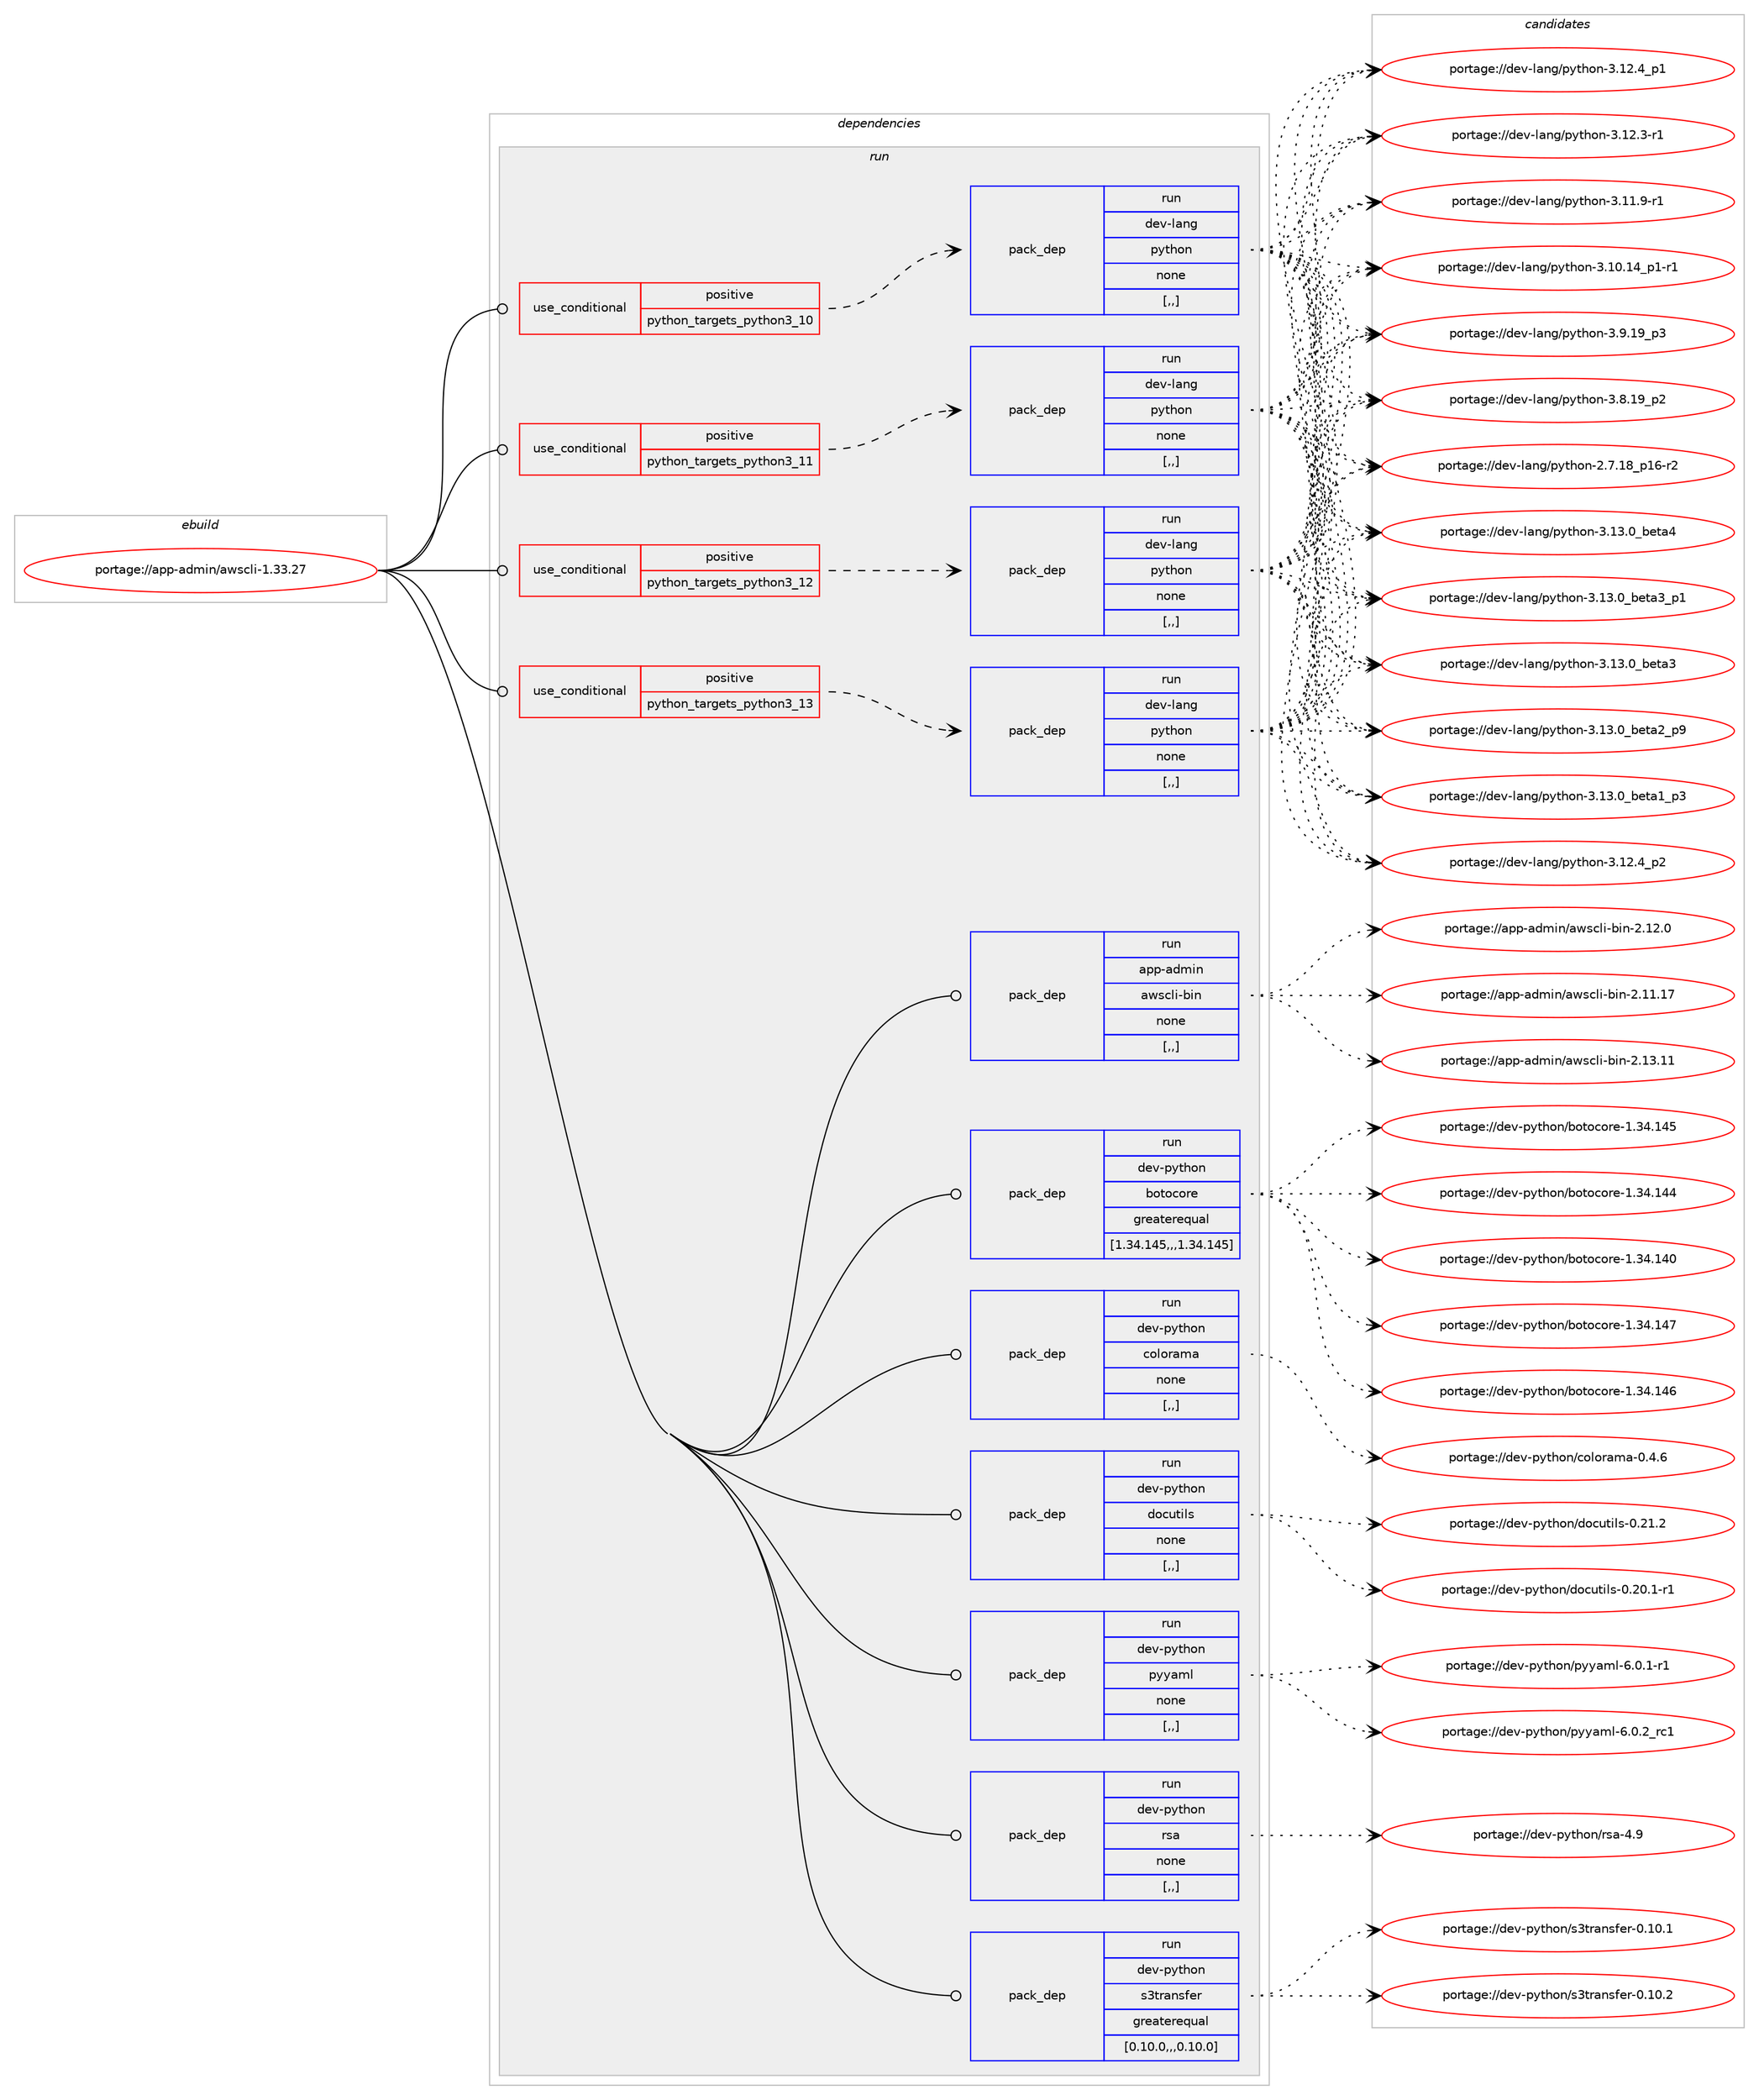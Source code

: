 digraph prolog {

# *************
# Graph options
# *************

newrank=true;
concentrate=true;
compound=true;
graph [rankdir=LR,fontname=Helvetica,fontsize=10,ranksep=1.5];#, ranksep=2.5, nodesep=0.2];
edge  [arrowhead=vee];
node  [fontname=Helvetica,fontsize=10];

# **********
# The ebuild
# **********

subgraph cluster_leftcol {
color=gray;
label=<<i>ebuild</i>>;
id [label="portage://app-admin/awscli-1.33.27", color=red, width=4, href="../app-admin/awscli-1.33.27.svg"];
}

# ****************
# The dependencies
# ****************

subgraph cluster_midcol {
color=gray;
label=<<i>dependencies</i>>;
subgraph cluster_compile {
fillcolor="#eeeeee";
style=filled;
label=<<i>compile</i>>;
}
subgraph cluster_compileandrun {
fillcolor="#eeeeee";
style=filled;
label=<<i>compile and run</i>>;
}
subgraph cluster_run {
fillcolor="#eeeeee";
style=filled;
label=<<i>run</i>>;
subgraph cond286 {
dependency1602 [label=<<TABLE BORDER="0" CELLBORDER="1" CELLSPACING="0" CELLPADDING="4"><TR><TD ROWSPAN="3" CELLPADDING="10">use_conditional</TD></TR><TR><TD>positive</TD></TR><TR><TD>python_targets_python3_10</TD></TR></TABLE>>, shape=none, color=red];
subgraph pack1313 {
dependency1603 [label=<<TABLE BORDER="0" CELLBORDER="1" CELLSPACING="0" CELLPADDING="4" WIDTH="220"><TR><TD ROWSPAN="6" CELLPADDING="30">pack_dep</TD></TR><TR><TD WIDTH="110">run</TD></TR><TR><TD>dev-lang</TD></TR><TR><TD>python</TD></TR><TR><TD>none</TD></TR><TR><TD>[,,]</TD></TR></TABLE>>, shape=none, color=blue];
}
dependency1602:e -> dependency1603:w [weight=20,style="dashed",arrowhead="vee"];
}
id:e -> dependency1602:w [weight=20,style="solid",arrowhead="odot"];
subgraph cond287 {
dependency1604 [label=<<TABLE BORDER="0" CELLBORDER="1" CELLSPACING="0" CELLPADDING="4"><TR><TD ROWSPAN="3" CELLPADDING="10">use_conditional</TD></TR><TR><TD>positive</TD></TR><TR><TD>python_targets_python3_11</TD></TR></TABLE>>, shape=none, color=red];
subgraph pack1314 {
dependency1605 [label=<<TABLE BORDER="0" CELLBORDER="1" CELLSPACING="0" CELLPADDING="4" WIDTH="220"><TR><TD ROWSPAN="6" CELLPADDING="30">pack_dep</TD></TR><TR><TD WIDTH="110">run</TD></TR><TR><TD>dev-lang</TD></TR><TR><TD>python</TD></TR><TR><TD>none</TD></TR><TR><TD>[,,]</TD></TR></TABLE>>, shape=none, color=blue];
}
dependency1604:e -> dependency1605:w [weight=20,style="dashed",arrowhead="vee"];
}
id:e -> dependency1604:w [weight=20,style="solid",arrowhead="odot"];
subgraph cond288 {
dependency1606 [label=<<TABLE BORDER="0" CELLBORDER="1" CELLSPACING="0" CELLPADDING="4"><TR><TD ROWSPAN="3" CELLPADDING="10">use_conditional</TD></TR><TR><TD>positive</TD></TR><TR><TD>python_targets_python3_12</TD></TR></TABLE>>, shape=none, color=red];
subgraph pack1315 {
dependency1607 [label=<<TABLE BORDER="0" CELLBORDER="1" CELLSPACING="0" CELLPADDING="4" WIDTH="220"><TR><TD ROWSPAN="6" CELLPADDING="30">pack_dep</TD></TR><TR><TD WIDTH="110">run</TD></TR><TR><TD>dev-lang</TD></TR><TR><TD>python</TD></TR><TR><TD>none</TD></TR><TR><TD>[,,]</TD></TR></TABLE>>, shape=none, color=blue];
}
dependency1606:e -> dependency1607:w [weight=20,style="dashed",arrowhead="vee"];
}
id:e -> dependency1606:w [weight=20,style="solid",arrowhead="odot"];
subgraph cond289 {
dependency1608 [label=<<TABLE BORDER="0" CELLBORDER="1" CELLSPACING="0" CELLPADDING="4"><TR><TD ROWSPAN="3" CELLPADDING="10">use_conditional</TD></TR><TR><TD>positive</TD></TR><TR><TD>python_targets_python3_13</TD></TR></TABLE>>, shape=none, color=red];
subgraph pack1316 {
dependency1609 [label=<<TABLE BORDER="0" CELLBORDER="1" CELLSPACING="0" CELLPADDING="4" WIDTH="220"><TR><TD ROWSPAN="6" CELLPADDING="30">pack_dep</TD></TR><TR><TD WIDTH="110">run</TD></TR><TR><TD>dev-lang</TD></TR><TR><TD>python</TD></TR><TR><TD>none</TD></TR><TR><TD>[,,]</TD></TR></TABLE>>, shape=none, color=blue];
}
dependency1608:e -> dependency1609:w [weight=20,style="dashed",arrowhead="vee"];
}
id:e -> dependency1608:w [weight=20,style="solid",arrowhead="odot"];
subgraph pack1317 {
dependency1610 [label=<<TABLE BORDER="0" CELLBORDER="1" CELLSPACING="0" CELLPADDING="4" WIDTH="220"><TR><TD ROWSPAN="6" CELLPADDING="30">pack_dep</TD></TR><TR><TD WIDTH="110">run</TD></TR><TR><TD>dev-python</TD></TR><TR><TD>botocore</TD></TR><TR><TD>greaterequal</TD></TR><TR><TD>[1.34.145,,,1.34.145]</TD></TR></TABLE>>, shape=none, color=blue];
}
id:e -> dependency1610:w [weight=20,style="solid",arrowhead="odot"];
subgraph pack1318 {
dependency1611 [label=<<TABLE BORDER="0" CELLBORDER="1" CELLSPACING="0" CELLPADDING="4" WIDTH="220"><TR><TD ROWSPAN="6" CELLPADDING="30">pack_dep</TD></TR><TR><TD WIDTH="110">run</TD></TR><TR><TD>dev-python</TD></TR><TR><TD>colorama</TD></TR><TR><TD>none</TD></TR><TR><TD>[,,]</TD></TR></TABLE>>, shape=none, color=blue];
}
id:e -> dependency1611:w [weight=20,style="solid",arrowhead="odot"];
subgraph pack1319 {
dependency1612 [label=<<TABLE BORDER="0" CELLBORDER="1" CELLSPACING="0" CELLPADDING="4" WIDTH="220"><TR><TD ROWSPAN="6" CELLPADDING="30">pack_dep</TD></TR><TR><TD WIDTH="110">run</TD></TR><TR><TD>dev-python</TD></TR><TR><TD>docutils</TD></TR><TR><TD>none</TD></TR><TR><TD>[,,]</TD></TR></TABLE>>, shape=none, color=blue];
}
id:e -> dependency1612:w [weight=20,style="solid",arrowhead="odot"];
subgraph pack1320 {
dependency1613 [label=<<TABLE BORDER="0" CELLBORDER="1" CELLSPACING="0" CELLPADDING="4" WIDTH="220"><TR><TD ROWSPAN="6" CELLPADDING="30">pack_dep</TD></TR><TR><TD WIDTH="110">run</TD></TR><TR><TD>dev-python</TD></TR><TR><TD>pyyaml</TD></TR><TR><TD>none</TD></TR><TR><TD>[,,]</TD></TR></TABLE>>, shape=none, color=blue];
}
id:e -> dependency1613:w [weight=20,style="solid",arrowhead="odot"];
subgraph pack1321 {
dependency1614 [label=<<TABLE BORDER="0" CELLBORDER="1" CELLSPACING="0" CELLPADDING="4" WIDTH="220"><TR><TD ROWSPAN="6" CELLPADDING="30">pack_dep</TD></TR><TR><TD WIDTH="110">run</TD></TR><TR><TD>dev-python</TD></TR><TR><TD>rsa</TD></TR><TR><TD>none</TD></TR><TR><TD>[,,]</TD></TR></TABLE>>, shape=none, color=blue];
}
id:e -> dependency1614:w [weight=20,style="solid",arrowhead="odot"];
subgraph pack1322 {
dependency1615 [label=<<TABLE BORDER="0" CELLBORDER="1" CELLSPACING="0" CELLPADDING="4" WIDTH="220"><TR><TD ROWSPAN="6" CELLPADDING="30">pack_dep</TD></TR><TR><TD WIDTH="110">run</TD></TR><TR><TD>dev-python</TD></TR><TR><TD>s3transfer</TD></TR><TR><TD>greaterequal</TD></TR><TR><TD>[0.10.0,,,0.10.0]</TD></TR></TABLE>>, shape=none, color=blue];
}
id:e -> dependency1615:w [weight=20,style="solid",arrowhead="odot"];
subgraph pack1323 {
dependency1616 [label=<<TABLE BORDER="0" CELLBORDER="1" CELLSPACING="0" CELLPADDING="4" WIDTH="220"><TR><TD ROWSPAN="6" CELLPADDING="30">pack_dep</TD></TR><TR><TD WIDTH="110">run</TD></TR><TR><TD>app-admin</TD></TR><TR><TD>awscli-bin</TD></TR><TR><TD>none</TD></TR><TR><TD>[,,]</TD></TR></TABLE>>, shape=none, color=blue];
}
id:e -> dependency1616:w [weight=20,style="solid",arrowhead="odot"];
}
}

# **************
# The candidates
# **************

subgraph cluster_choices {
rank=same;
color=gray;
label=<<i>candidates</i>>;

subgraph choice1313 {
color=black;
nodesep=1;
choice1001011184510897110103471121211161041111104551464951464895981011169752 [label="portage://dev-lang/python-3.13.0_beta4", color=red, width=4,href="../dev-lang/python-3.13.0_beta4.svg"];
choice10010111845108971101034711212111610411111045514649514648959810111697519511249 [label="portage://dev-lang/python-3.13.0_beta3_p1", color=red, width=4,href="../dev-lang/python-3.13.0_beta3_p1.svg"];
choice1001011184510897110103471121211161041111104551464951464895981011169751 [label="portage://dev-lang/python-3.13.0_beta3", color=red, width=4,href="../dev-lang/python-3.13.0_beta3.svg"];
choice10010111845108971101034711212111610411111045514649514648959810111697509511257 [label="portage://dev-lang/python-3.13.0_beta2_p9", color=red, width=4,href="../dev-lang/python-3.13.0_beta2_p9.svg"];
choice10010111845108971101034711212111610411111045514649514648959810111697499511251 [label="portage://dev-lang/python-3.13.0_beta1_p3", color=red, width=4,href="../dev-lang/python-3.13.0_beta1_p3.svg"];
choice100101118451089711010347112121116104111110455146495046529511250 [label="portage://dev-lang/python-3.12.4_p2", color=red, width=4,href="../dev-lang/python-3.12.4_p2.svg"];
choice100101118451089711010347112121116104111110455146495046529511249 [label="portage://dev-lang/python-3.12.4_p1", color=red, width=4,href="../dev-lang/python-3.12.4_p1.svg"];
choice100101118451089711010347112121116104111110455146495046514511449 [label="portage://dev-lang/python-3.12.3-r1", color=red, width=4,href="../dev-lang/python-3.12.3-r1.svg"];
choice100101118451089711010347112121116104111110455146494946574511449 [label="portage://dev-lang/python-3.11.9-r1", color=red, width=4,href="../dev-lang/python-3.11.9-r1.svg"];
choice100101118451089711010347112121116104111110455146494846495295112494511449 [label="portage://dev-lang/python-3.10.14_p1-r1", color=red, width=4,href="../dev-lang/python-3.10.14_p1-r1.svg"];
choice100101118451089711010347112121116104111110455146574649579511251 [label="portage://dev-lang/python-3.9.19_p3", color=red, width=4,href="../dev-lang/python-3.9.19_p3.svg"];
choice100101118451089711010347112121116104111110455146564649579511250 [label="portage://dev-lang/python-3.8.19_p2", color=red, width=4,href="../dev-lang/python-3.8.19_p2.svg"];
choice100101118451089711010347112121116104111110455046554649569511249544511450 [label="portage://dev-lang/python-2.7.18_p16-r2", color=red, width=4,href="../dev-lang/python-2.7.18_p16-r2.svg"];
dependency1603:e -> choice1001011184510897110103471121211161041111104551464951464895981011169752:w [style=dotted,weight="100"];
dependency1603:e -> choice10010111845108971101034711212111610411111045514649514648959810111697519511249:w [style=dotted,weight="100"];
dependency1603:e -> choice1001011184510897110103471121211161041111104551464951464895981011169751:w [style=dotted,weight="100"];
dependency1603:e -> choice10010111845108971101034711212111610411111045514649514648959810111697509511257:w [style=dotted,weight="100"];
dependency1603:e -> choice10010111845108971101034711212111610411111045514649514648959810111697499511251:w [style=dotted,weight="100"];
dependency1603:e -> choice100101118451089711010347112121116104111110455146495046529511250:w [style=dotted,weight="100"];
dependency1603:e -> choice100101118451089711010347112121116104111110455146495046529511249:w [style=dotted,weight="100"];
dependency1603:e -> choice100101118451089711010347112121116104111110455146495046514511449:w [style=dotted,weight="100"];
dependency1603:e -> choice100101118451089711010347112121116104111110455146494946574511449:w [style=dotted,weight="100"];
dependency1603:e -> choice100101118451089711010347112121116104111110455146494846495295112494511449:w [style=dotted,weight="100"];
dependency1603:e -> choice100101118451089711010347112121116104111110455146574649579511251:w [style=dotted,weight="100"];
dependency1603:e -> choice100101118451089711010347112121116104111110455146564649579511250:w [style=dotted,weight="100"];
dependency1603:e -> choice100101118451089711010347112121116104111110455046554649569511249544511450:w [style=dotted,weight="100"];
}
subgraph choice1314 {
color=black;
nodesep=1;
choice1001011184510897110103471121211161041111104551464951464895981011169752 [label="portage://dev-lang/python-3.13.0_beta4", color=red, width=4,href="../dev-lang/python-3.13.0_beta4.svg"];
choice10010111845108971101034711212111610411111045514649514648959810111697519511249 [label="portage://dev-lang/python-3.13.0_beta3_p1", color=red, width=4,href="../dev-lang/python-3.13.0_beta3_p1.svg"];
choice1001011184510897110103471121211161041111104551464951464895981011169751 [label="portage://dev-lang/python-3.13.0_beta3", color=red, width=4,href="../dev-lang/python-3.13.0_beta3.svg"];
choice10010111845108971101034711212111610411111045514649514648959810111697509511257 [label="portage://dev-lang/python-3.13.0_beta2_p9", color=red, width=4,href="../dev-lang/python-3.13.0_beta2_p9.svg"];
choice10010111845108971101034711212111610411111045514649514648959810111697499511251 [label="portage://dev-lang/python-3.13.0_beta1_p3", color=red, width=4,href="../dev-lang/python-3.13.0_beta1_p3.svg"];
choice100101118451089711010347112121116104111110455146495046529511250 [label="portage://dev-lang/python-3.12.4_p2", color=red, width=4,href="../dev-lang/python-3.12.4_p2.svg"];
choice100101118451089711010347112121116104111110455146495046529511249 [label="portage://dev-lang/python-3.12.4_p1", color=red, width=4,href="../dev-lang/python-3.12.4_p1.svg"];
choice100101118451089711010347112121116104111110455146495046514511449 [label="portage://dev-lang/python-3.12.3-r1", color=red, width=4,href="../dev-lang/python-3.12.3-r1.svg"];
choice100101118451089711010347112121116104111110455146494946574511449 [label="portage://dev-lang/python-3.11.9-r1", color=red, width=4,href="../dev-lang/python-3.11.9-r1.svg"];
choice100101118451089711010347112121116104111110455146494846495295112494511449 [label="portage://dev-lang/python-3.10.14_p1-r1", color=red, width=4,href="../dev-lang/python-3.10.14_p1-r1.svg"];
choice100101118451089711010347112121116104111110455146574649579511251 [label="portage://dev-lang/python-3.9.19_p3", color=red, width=4,href="../dev-lang/python-3.9.19_p3.svg"];
choice100101118451089711010347112121116104111110455146564649579511250 [label="portage://dev-lang/python-3.8.19_p2", color=red, width=4,href="../dev-lang/python-3.8.19_p2.svg"];
choice100101118451089711010347112121116104111110455046554649569511249544511450 [label="portage://dev-lang/python-2.7.18_p16-r2", color=red, width=4,href="../dev-lang/python-2.7.18_p16-r2.svg"];
dependency1605:e -> choice1001011184510897110103471121211161041111104551464951464895981011169752:w [style=dotted,weight="100"];
dependency1605:e -> choice10010111845108971101034711212111610411111045514649514648959810111697519511249:w [style=dotted,weight="100"];
dependency1605:e -> choice1001011184510897110103471121211161041111104551464951464895981011169751:w [style=dotted,weight="100"];
dependency1605:e -> choice10010111845108971101034711212111610411111045514649514648959810111697509511257:w [style=dotted,weight="100"];
dependency1605:e -> choice10010111845108971101034711212111610411111045514649514648959810111697499511251:w [style=dotted,weight="100"];
dependency1605:e -> choice100101118451089711010347112121116104111110455146495046529511250:w [style=dotted,weight="100"];
dependency1605:e -> choice100101118451089711010347112121116104111110455146495046529511249:w [style=dotted,weight="100"];
dependency1605:e -> choice100101118451089711010347112121116104111110455146495046514511449:w [style=dotted,weight="100"];
dependency1605:e -> choice100101118451089711010347112121116104111110455146494946574511449:w [style=dotted,weight="100"];
dependency1605:e -> choice100101118451089711010347112121116104111110455146494846495295112494511449:w [style=dotted,weight="100"];
dependency1605:e -> choice100101118451089711010347112121116104111110455146574649579511251:w [style=dotted,weight="100"];
dependency1605:e -> choice100101118451089711010347112121116104111110455146564649579511250:w [style=dotted,weight="100"];
dependency1605:e -> choice100101118451089711010347112121116104111110455046554649569511249544511450:w [style=dotted,weight="100"];
}
subgraph choice1315 {
color=black;
nodesep=1;
choice1001011184510897110103471121211161041111104551464951464895981011169752 [label="portage://dev-lang/python-3.13.0_beta4", color=red, width=4,href="../dev-lang/python-3.13.0_beta4.svg"];
choice10010111845108971101034711212111610411111045514649514648959810111697519511249 [label="portage://dev-lang/python-3.13.0_beta3_p1", color=red, width=4,href="../dev-lang/python-3.13.0_beta3_p1.svg"];
choice1001011184510897110103471121211161041111104551464951464895981011169751 [label="portage://dev-lang/python-3.13.0_beta3", color=red, width=4,href="../dev-lang/python-3.13.0_beta3.svg"];
choice10010111845108971101034711212111610411111045514649514648959810111697509511257 [label="portage://dev-lang/python-3.13.0_beta2_p9", color=red, width=4,href="../dev-lang/python-3.13.0_beta2_p9.svg"];
choice10010111845108971101034711212111610411111045514649514648959810111697499511251 [label="portage://dev-lang/python-3.13.0_beta1_p3", color=red, width=4,href="../dev-lang/python-3.13.0_beta1_p3.svg"];
choice100101118451089711010347112121116104111110455146495046529511250 [label="portage://dev-lang/python-3.12.4_p2", color=red, width=4,href="../dev-lang/python-3.12.4_p2.svg"];
choice100101118451089711010347112121116104111110455146495046529511249 [label="portage://dev-lang/python-3.12.4_p1", color=red, width=4,href="../dev-lang/python-3.12.4_p1.svg"];
choice100101118451089711010347112121116104111110455146495046514511449 [label="portage://dev-lang/python-3.12.3-r1", color=red, width=4,href="../dev-lang/python-3.12.3-r1.svg"];
choice100101118451089711010347112121116104111110455146494946574511449 [label="portage://dev-lang/python-3.11.9-r1", color=red, width=4,href="../dev-lang/python-3.11.9-r1.svg"];
choice100101118451089711010347112121116104111110455146494846495295112494511449 [label="portage://dev-lang/python-3.10.14_p1-r1", color=red, width=4,href="../dev-lang/python-3.10.14_p1-r1.svg"];
choice100101118451089711010347112121116104111110455146574649579511251 [label="portage://dev-lang/python-3.9.19_p3", color=red, width=4,href="../dev-lang/python-3.9.19_p3.svg"];
choice100101118451089711010347112121116104111110455146564649579511250 [label="portage://dev-lang/python-3.8.19_p2", color=red, width=4,href="../dev-lang/python-3.8.19_p2.svg"];
choice100101118451089711010347112121116104111110455046554649569511249544511450 [label="portage://dev-lang/python-2.7.18_p16-r2", color=red, width=4,href="../dev-lang/python-2.7.18_p16-r2.svg"];
dependency1607:e -> choice1001011184510897110103471121211161041111104551464951464895981011169752:w [style=dotted,weight="100"];
dependency1607:e -> choice10010111845108971101034711212111610411111045514649514648959810111697519511249:w [style=dotted,weight="100"];
dependency1607:e -> choice1001011184510897110103471121211161041111104551464951464895981011169751:w [style=dotted,weight="100"];
dependency1607:e -> choice10010111845108971101034711212111610411111045514649514648959810111697509511257:w [style=dotted,weight="100"];
dependency1607:e -> choice10010111845108971101034711212111610411111045514649514648959810111697499511251:w [style=dotted,weight="100"];
dependency1607:e -> choice100101118451089711010347112121116104111110455146495046529511250:w [style=dotted,weight="100"];
dependency1607:e -> choice100101118451089711010347112121116104111110455146495046529511249:w [style=dotted,weight="100"];
dependency1607:e -> choice100101118451089711010347112121116104111110455146495046514511449:w [style=dotted,weight="100"];
dependency1607:e -> choice100101118451089711010347112121116104111110455146494946574511449:w [style=dotted,weight="100"];
dependency1607:e -> choice100101118451089711010347112121116104111110455146494846495295112494511449:w [style=dotted,weight="100"];
dependency1607:e -> choice100101118451089711010347112121116104111110455146574649579511251:w [style=dotted,weight="100"];
dependency1607:e -> choice100101118451089711010347112121116104111110455146564649579511250:w [style=dotted,weight="100"];
dependency1607:e -> choice100101118451089711010347112121116104111110455046554649569511249544511450:w [style=dotted,weight="100"];
}
subgraph choice1316 {
color=black;
nodesep=1;
choice1001011184510897110103471121211161041111104551464951464895981011169752 [label="portage://dev-lang/python-3.13.0_beta4", color=red, width=4,href="../dev-lang/python-3.13.0_beta4.svg"];
choice10010111845108971101034711212111610411111045514649514648959810111697519511249 [label="portage://dev-lang/python-3.13.0_beta3_p1", color=red, width=4,href="../dev-lang/python-3.13.0_beta3_p1.svg"];
choice1001011184510897110103471121211161041111104551464951464895981011169751 [label="portage://dev-lang/python-3.13.0_beta3", color=red, width=4,href="../dev-lang/python-3.13.0_beta3.svg"];
choice10010111845108971101034711212111610411111045514649514648959810111697509511257 [label="portage://dev-lang/python-3.13.0_beta2_p9", color=red, width=4,href="../dev-lang/python-3.13.0_beta2_p9.svg"];
choice10010111845108971101034711212111610411111045514649514648959810111697499511251 [label="portage://dev-lang/python-3.13.0_beta1_p3", color=red, width=4,href="../dev-lang/python-3.13.0_beta1_p3.svg"];
choice100101118451089711010347112121116104111110455146495046529511250 [label="portage://dev-lang/python-3.12.4_p2", color=red, width=4,href="../dev-lang/python-3.12.4_p2.svg"];
choice100101118451089711010347112121116104111110455146495046529511249 [label="portage://dev-lang/python-3.12.4_p1", color=red, width=4,href="../dev-lang/python-3.12.4_p1.svg"];
choice100101118451089711010347112121116104111110455146495046514511449 [label="portage://dev-lang/python-3.12.3-r1", color=red, width=4,href="../dev-lang/python-3.12.3-r1.svg"];
choice100101118451089711010347112121116104111110455146494946574511449 [label="portage://dev-lang/python-3.11.9-r1", color=red, width=4,href="../dev-lang/python-3.11.9-r1.svg"];
choice100101118451089711010347112121116104111110455146494846495295112494511449 [label="portage://dev-lang/python-3.10.14_p1-r1", color=red, width=4,href="../dev-lang/python-3.10.14_p1-r1.svg"];
choice100101118451089711010347112121116104111110455146574649579511251 [label="portage://dev-lang/python-3.9.19_p3", color=red, width=4,href="../dev-lang/python-3.9.19_p3.svg"];
choice100101118451089711010347112121116104111110455146564649579511250 [label="portage://dev-lang/python-3.8.19_p2", color=red, width=4,href="../dev-lang/python-3.8.19_p2.svg"];
choice100101118451089711010347112121116104111110455046554649569511249544511450 [label="portage://dev-lang/python-2.7.18_p16-r2", color=red, width=4,href="../dev-lang/python-2.7.18_p16-r2.svg"];
dependency1609:e -> choice1001011184510897110103471121211161041111104551464951464895981011169752:w [style=dotted,weight="100"];
dependency1609:e -> choice10010111845108971101034711212111610411111045514649514648959810111697519511249:w [style=dotted,weight="100"];
dependency1609:e -> choice1001011184510897110103471121211161041111104551464951464895981011169751:w [style=dotted,weight="100"];
dependency1609:e -> choice10010111845108971101034711212111610411111045514649514648959810111697509511257:w [style=dotted,weight="100"];
dependency1609:e -> choice10010111845108971101034711212111610411111045514649514648959810111697499511251:w [style=dotted,weight="100"];
dependency1609:e -> choice100101118451089711010347112121116104111110455146495046529511250:w [style=dotted,weight="100"];
dependency1609:e -> choice100101118451089711010347112121116104111110455146495046529511249:w [style=dotted,weight="100"];
dependency1609:e -> choice100101118451089711010347112121116104111110455146495046514511449:w [style=dotted,weight="100"];
dependency1609:e -> choice100101118451089711010347112121116104111110455146494946574511449:w [style=dotted,weight="100"];
dependency1609:e -> choice100101118451089711010347112121116104111110455146494846495295112494511449:w [style=dotted,weight="100"];
dependency1609:e -> choice100101118451089711010347112121116104111110455146574649579511251:w [style=dotted,weight="100"];
dependency1609:e -> choice100101118451089711010347112121116104111110455146564649579511250:w [style=dotted,weight="100"];
dependency1609:e -> choice100101118451089711010347112121116104111110455046554649569511249544511450:w [style=dotted,weight="100"];
}
subgraph choice1317 {
color=black;
nodesep=1;
choice10010111845112121116104111110479811111611199111114101454946515246495255 [label="portage://dev-python/botocore-1.34.147", color=red, width=4,href="../dev-python/botocore-1.34.147.svg"];
choice10010111845112121116104111110479811111611199111114101454946515246495254 [label="portage://dev-python/botocore-1.34.146", color=red, width=4,href="../dev-python/botocore-1.34.146.svg"];
choice10010111845112121116104111110479811111611199111114101454946515246495253 [label="portage://dev-python/botocore-1.34.145", color=red, width=4,href="../dev-python/botocore-1.34.145.svg"];
choice10010111845112121116104111110479811111611199111114101454946515246495252 [label="portage://dev-python/botocore-1.34.144", color=red, width=4,href="../dev-python/botocore-1.34.144.svg"];
choice10010111845112121116104111110479811111611199111114101454946515246495248 [label="portage://dev-python/botocore-1.34.140", color=red, width=4,href="../dev-python/botocore-1.34.140.svg"];
dependency1610:e -> choice10010111845112121116104111110479811111611199111114101454946515246495255:w [style=dotted,weight="100"];
dependency1610:e -> choice10010111845112121116104111110479811111611199111114101454946515246495254:w [style=dotted,weight="100"];
dependency1610:e -> choice10010111845112121116104111110479811111611199111114101454946515246495253:w [style=dotted,weight="100"];
dependency1610:e -> choice10010111845112121116104111110479811111611199111114101454946515246495252:w [style=dotted,weight="100"];
dependency1610:e -> choice10010111845112121116104111110479811111611199111114101454946515246495248:w [style=dotted,weight="100"];
}
subgraph choice1318 {
color=black;
nodesep=1;
choice1001011184511212111610411111047991111081111149710997454846524654 [label="portage://dev-python/colorama-0.4.6", color=red, width=4,href="../dev-python/colorama-0.4.6.svg"];
dependency1611:e -> choice1001011184511212111610411111047991111081111149710997454846524654:w [style=dotted,weight="100"];
}
subgraph choice1319 {
color=black;
nodesep=1;
choice10010111845112121116104111110471001119911711610510811545484650494650 [label="portage://dev-python/docutils-0.21.2", color=red, width=4,href="../dev-python/docutils-0.21.2.svg"];
choice100101118451121211161041111104710011199117116105108115454846504846494511449 [label="portage://dev-python/docutils-0.20.1-r1", color=red, width=4,href="../dev-python/docutils-0.20.1-r1.svg"];
dependency1612:e -> choice10010111845112121116104111110471001119911711610510811545484650494650:w [style=dotted,weight="100"];
dependency1612:e -> choice100101118451121211161041111104710011199117116105108115454846504846494511449:w [style=dotted,weight="100"];
}
subgraph choice1320 {
color=black;
nodesep=1;
choice100101118451121211161041111104711212112197109108455446484650951149949 [label="portage://dev-python/pyyaml-6.0.2_rc1", color=red, width=4,href="../dev-python/pyyaml-6.0.2_rc1.svg"];
choice1001011184511212111610411111047112121121971091084554464846494511449 [label="portage://dev-python/pyyaml-6.0.1-r1", color=red, width=4,href="../dev-python/pyyaml-6.0.1-r1.svg"];
dependency1613:e -> choice100101118451121211161041111104711212112197109108455446484650951149949:w [style=dotted,weight="100"];
dependency1613:e -> choice1001011184511212111610411111047112121121971091084554464846494511449:w [style=dotted,weight="100"];
}
subgraph choice1321 {
color=black;
nodesep=1;
choice10010111845112121116104111110471141159745524657 [label="portage://dev-python/rsa-4.9", color=red, width=4,href="../dev-python/rsa-4.9.svg"];
dependency1614:e -> choice10010111845112121116104111110471141159745524657:w [style=dotted,weight="100"];
}
subgraph choice1322 {
color=black;
nodesep=1;
choice1001011184511212111610411111047115511161149711011510210111445484649484650 [label="portage://dev-python/s3transfer-0.10.2", color=red, width=4,href="../dev-python/s3transfer-0.10.2.svg"];
choice1001011184511212111610411111047115511161149711011510210111445484649484649 [label="portage://dev-python/s3transfer-0.10.1", color=red, width=4,href="../dev-python/s3transfer-0.10.1.svg"];
dependency1615:e -> choice1001011184511212111610411111047115511161149711011510210111445484649484650:w [style=dotted,weight="100"];
dependency1615:e -> choice1001011184511212111610411111047115511161149711011510210111445484649484649:w [style=dotted,weight="100"];
}
subgraph choice1323 {
color=black;
nodesep=1;
choice97112112459710010910511047971191159910810545981051104550464951464949 [label="portage://app-admin/awscli-bin-2.13.11", color=red, width=4,href="../app-admin/awscli-bin-2.13.11.svg"];
choice971121124597100109105110479711911599108105459810511045504649504648 [label="portage://app-admin/awscli-bin-2.12.0", color=red, width=4,href="../app-admin/awscli-bin-2.12.0.svg"];
choice97112112459710010910511047971191159910810545981051104550464949464955 [label="portage://app-admin/awscli-bin-2.11.17", color=red, width=4,href="../app-admin/awscli-bin-2.11.17.svg"];
dependency1616:e -> choice97112112459710010910511047971191159910810545981051104550464951464949:w [style=dotted,weight="100"];
dependency1616:e -> choice971121124597100109105110479711911599108105459810511045504649504648:w [style=dotted,weight="100"];
dependency1616:e -> choice97112112459710010910511047971191159910810545981051104550464949464955:w [style=dotted,weight="100"];
}
}

}

